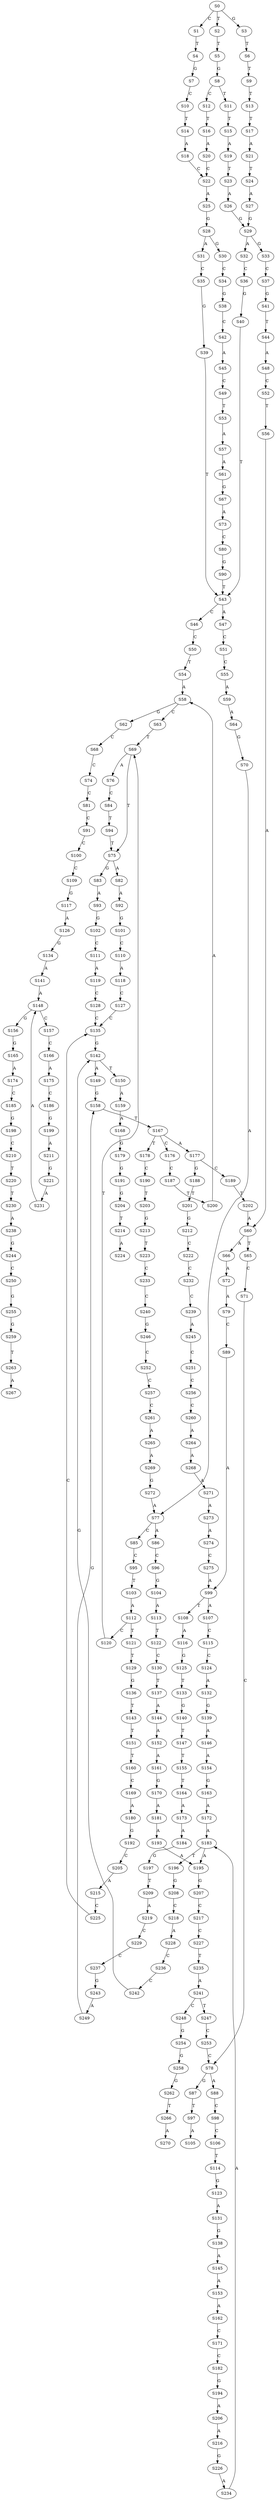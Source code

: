 strict digraph  {
	S0 -> S1 [ label = C ];
	S0 -> S2 [ label = T ];
	S0 -> S3 [ label = G ];
	S1 -> S4 [ label = T ];
	S2 -> S5 [ label = T ];
	S3 -> S6 [ label = T ];
	S4 -> S7 [ label = G ];
	S5 -> S8 [ label = G ];
	S6 -> S9 [ label = T ];
	S7 -> S10 [ label = C ];
	S8 -> S11 [ label = T ];
	S8 -> S12 [ label = C ];
	S9 -> S13 [ label = T ];
	S10 -> S14 [ label = T ];
	S11 -> S15 [ label = T ];
	S12 -> S16 [ label = T ];
	S13 -> S17 [ label = T ];
	S14 -> S18 [ label = A ];
	S15 -> S19 [ label = A ];
	S16 -> S20 [ label = A ];
	S17 -> S21 [ label = A ];
	S18 -> S22 [ label = C ];
	S19 -> S23 [ label = T ];
	S20 -> S22 [ label = C ];
	S21 -> S24 [ label = T ];
	S22 -> S25 [ label = A ];
	S23 -> S26 [ label = A ];
	S24 -> S27 [ label = A ];
	S25 -> S28 [ label = G ];
	S26 -> S29 [ label = G ];
	S27 -> S29 [ label = G ];
	S28 -> S30 [ label = G ];
	S28 -> S31 [ label = A ];
	S29 -> S32 [ label = A ];
	S29 -> S33 [ label = G ];
	S30 -> S34 [ label = C ];
	S31 -> S35 [ label = C ];
	S32 -> S36 [ label = C ];
	S33 -> S37 [ label = C ];
	S34 -> S38 [ label = G ];
	S35 -> S39 [ label = G ];
	S36 -> S40 [ label = G ];
	S37 -> S41 [ label = G ];
	S38 -> S42 [ label = C ];
	S39 -> S43 [ label = T ];
	S40 -> S43 [ label = T ];
	S41 -> S44 [ label = T ];
	S42 -> S45 [ label = A ];
	S43 -> S46 [ label = C ];
	S43 -> S47 [ label = A ];
	S44 -> S48 [ label = A ];
	S45 -> S49 [ label = C ];
	S46 -> S50 [ label = C ];
	S47 -> S51 [ label = C ];
	S48 -> S52 [ label = C ];
	S49 -> S53 [ label = T ];
	S50 -> S54 [ label = T ];
	S51 -> S55 [ label = C ];
	S52 -> S56 [ label = T ];
	S53 -> S57 [ label = A ];
	S54 -> S58 [ label = A ];
	S55 -> S59 [ label = A ];
	S56 -> S60 [ label = A ];
	S57 -> S61 [ label = A ];
	S58 -> S62 [ label = G ];
	S58 -> S63 [ label = C ];
	S59 -> S64 [ label = A ];
	S60 -> S65 [ label = T ];
	S60 -> S66 [ label = A ];
	S61 -> S67 [ label = G ];
	S62 -> S68 [ label = C ];
	S63 -> S69 [ label = T ];
	S64 -> S70 [ label = G ];
	S65 -> S71 [ label = C ];
	S66 -> S72 [ label = A ];
	S67 -> S73 [ label = A ];
	S68 -> S74 [ label = C ];
	S69 -> S75 [ label = T ];
	S69 -> S76 [ label = A ];
	S70 -> S77 [ label = A ];
	S71 -> S78 [ label = C ];
	S72 -> S79 [ label = A ];
	S73 -> S80 [ label = C ];
	S74 -> S81 [ label = C ];
	S75 -> S82 [ label = A ];
	S75 -> S83 [ label = G ];
	S76 -> S84 [ label = C ];
	S77 -> S85 [ label = C ];
	S77 -> S86 [ label = A ];
	S78 -> S87 [ label = G ];
	S78 -> S88 [ label = A ];
	S79 -> S89 [ label = C ];
	S80 -> S90 [ label = G ];
	S81 -> S91 [ label = C ];
	S82 -> S92 [ label = A ];
	S83 -> S93 [ label = A ];
	S84 -> S94 [ label = T ];
	S85 -> S95 [ label = C ];
	S86 -> S96 [ label = C ];
	S87 -> S97 [ label = T ];
	S88 -> S98 [ label = C ];
	S89 -> S99 [ label = A ];
	S90 -> S43 [ label = T ];
	S91 -> S100 [ label = C ];
	S92 -> S101 [ label = G ];
	S93 -> S102 [ label = G ];
	S94 -> S75 [ label = T ];
	S95 -> S103 [ label = T ];
	S96 -> S104 [ label = G ];
	S97 -> S105 [ label = A ];
	S98 -> S106 [ label = C ];
	S99 -> S107 [ label = A ];
	S99 -> S108 [ label = T ];
	S100 -> S109 [ label = C ];
	S101 -> S110 [ label = C ];
	S102 -> S111 [ label = C ];
	S103 -> S112 [ label = A ];
	S104 -> S113 [ label = A ];
	S106 -> S114 [ label = T ];
	S107 -> S115 [ label = C ];
	S108 -> S116 [ label = A ];
	S109 -> S117 [ label = G ];
	S110 -> S118 [ label = A ];
	S111 -> S119 [ label = A ];
	S112 -> S120 [ label = C ];
	S112 -> S121 [ label = T ];
	S113 -> S122 [ label = T ];
	S114 -> S123 [ label = G ];
	S115 -> S124 [ label = C ];
	S116 -> S125 [ label = G ];
	S117 -> S126 [ label = A ];
	S118 -> S127 [ label = C ];
	S119 -> S128 [ label = C ];
	S120 -> S69 [ label = T ];
	S121 -> S129 [ label = T ];
	S122 -> S130 [ label = C ];
	S123 -> S131 [ label = A ];
	S124 -> S132 [ label = A ];
	S125 -> S133 [ label = T ];
	S126 -> S134 [ label = G ];
	S127 -> S135 [ label = C ];
	S128 -> S135 [ label = C ];
	S129 -> S136 [ label = G ];
	S130 -> S137 [ label = T ];
	S131 -> S138 [ label = G ];
	S132 -> S139 [ label = G ];
	S133 -> S140 [ label = G ];
	S134 -> S141 [ label = A ];
	S135 -> S142 [ label = G ];
	S136 -> S143 [ label = T ];
	S137 -> S144 [ label = A ];
	S138 -> S145 [ label = A ];
	S139 -> S146 [ label = A ];
	S140 -> S147 [ label = T ];
	S141 -> S148 [ label = A ];
	S142 -> S149 [ label = A ];
	S142 -> S150 [ label = T ];
	S143 -> S151 [ label = T ];
	S144 -> S152 [ label = A ];
	S145 -> S153 [ label = A ];
	S146 -> S154 [ label = A ];
	S147 -> S155 [ label = T ];
	S148 -> S156 [ label = G ];
	S148 -> S157 [ label = C ];
	S149 -> S158 [ label = G ];
	S150 -> S159 [ label = A ];
	S151 -> S160 [ label = T ];
	S152 -> S161 [ label = A ];
	S153 -> S162 [ label = A ];
	S154 -> S163 [ label = G ];
	S155 -> S164 [ label = T ];
	S156 -> S165 [ label = G ];
	S157 -> S166 [ label = C ];
	S158 -> S167 [ label = T ];
	S159 -> S168 [ label = A ];
	S160 -> S169 [ label = C ];
	S161 -> S170 [ label = G ];
	S162 -> S171 [ label = C ];
	S163 -> S172 [ label = A ];
	S164 -> S173 [ label = A ];
	S165 -> S174 [ label = A ];
	S166 -> S175 [ label = A ];
	S167 -> S176 [ label = C ];
	S167 -> S177 [ label = A ];
	S167 -> S178 [ label = T ];
	S168 -> S179 [ label = G ];
	S169 -> S180 [ label = A ];
	S170 -> S181 [ label = A ];
	S171 -> S182 [ label = C ];
	S172 -> S183 [ label = A ];
	S173 -> S184 [ label = A ];
	S174 -> S185 [ label = C ];
	S175 -> S186 [ label = C ];
	S176 -> S187 [ label = C ];
	S177 -> S188 [ label = G ];
	S177 -> S189 [ label = C ];
	S178 -> S190 [ label = C ];
	S179 -> S191 [ label = G ];
	S180 -> S192 [ label = G ];
	S181 -> S193 [ label = A ];
	S182 -> S194 [ label = G ];
	S183 -> S195 [ label = A ];
	S183 -> S196 [ label = T ];
	S184 -> S197 [ label = G ];
	S185 -> S198 [ label = G ];
	S186 -> S199 [ label = G ];
	S187 -> S200 [ label = T ];
	S188 -> S201 [ label = T ];
	S189 -> S202 [ label = T ];
	S190 -> S203 [ label = T ];
	S191 -> S204 [ label = G ];
	S192 -> S205 [ label = C ];
	S193 -> S195 [ label = A ];
	S194 -> S206 [ label = A ];
	S195 -> S207 [ label = G ];
	S196 -> S208 [ label = G ];
	S197 -> S209 [ label = T ];
	S198 -> S210 [ label = C ];
	S199 -> S211 [ label = A ];
	S200 -> S58 [ label = A ];
	S201 -> S212 [ label = G ];
	S202 -> S60 [ label = A ];
	S203 -> S213 [ label = G ];
	S204 -> S214 [ label = T ];
	S205 -> S215 [ label = A ];
	S206 -> S216 [ label = A ];
	S207 -> S217 [ label = C ];
	S208 -> S218 [ label = C ];
	S209 -> S219 [ label = A ];
	S210 -> S220 [ label = T ];
	S211 -> S221 [ label = G ];
	S212 -> S222 [ label = C ];
	S213 -> S223 [ label = T ];
	S214 -> S224 [ label = A ];
	S215 -> S225 [ label = C ];
	S216 -> S226 [ label = G ];
	S217 -> S227 [ label = C ];
	S218 -> S228 [ label = A ];
	S219 -> S229 [ label = C ];
	S220 -> S230 [ label = T ];
	S221 -> S231 [ label = A ];
	S222 -> S232 [ label = C ];
	S223 -> S233 [ label = C ];
	S225 -> S135 [ label = C ];
	S226 -> S234 [ label = A ];
	S227 -> S235 [ label = T ];
	S228 -> S236 [ label = C ];
	S229 -> S237 [ label = C ];
	S230 -> S238 [ label = A ];
	S231 -> S148 [ label = A ];
	S232 -> S239 [ label = C ];
	S233 -> S240 [ label = C ];
	S234 -> S183 [ label = A ];
	S235 -> S241 [ label = A ];
	S236 -> S242 [ label = C ];
	S237 -> S243 [ label = G ];
	S238 -> S244 [ label = G ];
	S239 -> S245 [ label = A ];
	S240 -> S246 [ label = G ];
	S241 -> S247 [ label = T ];
	S241 -> S248 [ label = C ];
	S242 -> S142 [ label = G ];
	S243 -> S249 [ label = A ];
	S244 -> S250 [ label = C ];
	S245 -> S251 [ label = C ];
	S246 -> S252 [ label = C ];
	S247 -> S253 [ label = C ];
	S248 -> S254 [ label = G ];
	S249 -> S158 [ label = G ];
	S250 -> S255 [ label = G ];
	S251 -> S256 [ label = C ];
	S252 -> S257 [ label = C ];
	S253 -> S78 [ label = C ];
	S254 -> S258 [ label = G ];
	S255 -> S259 [ label = G ];
	S256 -> S260 [ label = C ];
	S257 -> S261 [ label = C ];
	S258 -> S262 [ label = G ];
	S259 -> S263 [ label = T ];
	S260 -> S264 [ label = A ];
	S261 -> S265 [ label = A ];
	S262 -> S266 [ label = T ];
	S263 -> S267 [ label = A ];
	S264 -> S268 [ label = A ];
	S265 -> S269 [ label = A ];
	S266 -> S270 [ label = A ];
	S268 -> S271 [ label = A ];
	S269 -> S272 [ label = G ];
	S271 -> S273 [ label = A ];
	S272 -> S77 [ label = A ];
	S273 -> S274 [ label = A ];
	S274 -> S275 [ label = C ];
	S275 -> S99 [ label = A ];
}
